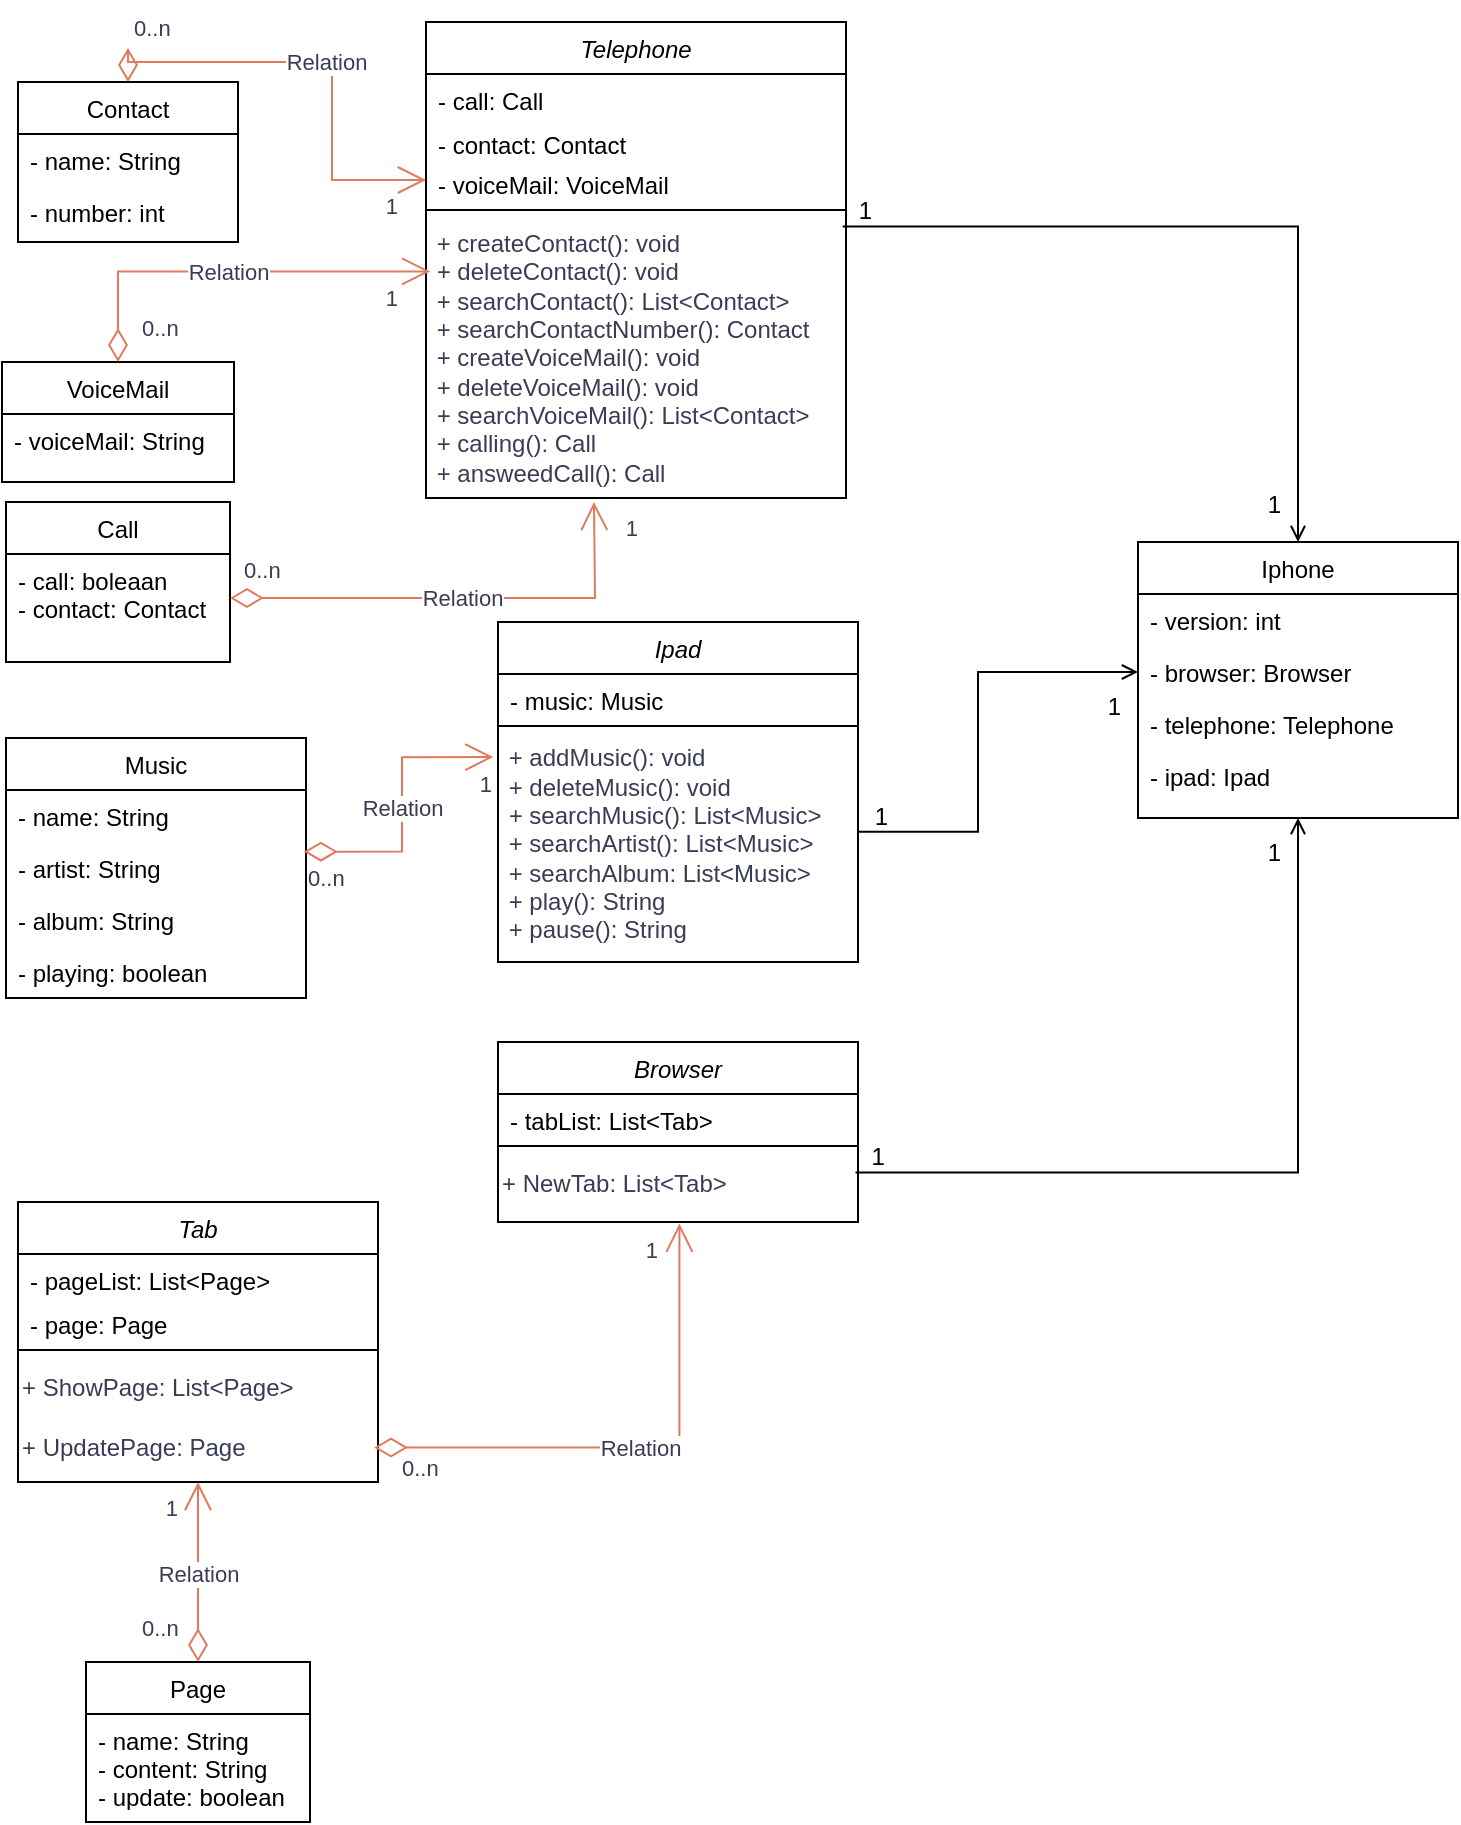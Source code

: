 <mxfile version="21.7.5" type="google">
  <diagram id="C5RBs43oDa-KdzZeNtuy" name="Page-1">
    <mxGraphModel grid="1" page="1" gridSize="10" guides="1" tooltips="1" connect="1" arrows="0" fold="1" pageScale="1" pageWidth="827" pageHeight="1169" math="0" shadow="0">
      <root>
        <mxCell id="WIyWlLk6GJQsqaUBKTNV-0" />
        <mxCell id="WIyWlLk6GJQsqaUBKTNV-1" parent="WIyWlLk6GJQsqaUBKTNV-0" />
        <mxCell id="zkfFHV4jXpPFQw0GAbJ--0" value="Telephone" style="swimlane;fontStyle=2;align=center;verticalAlign=top;childLayout=stackLayout;horizontal=1;startSize=26;horizontalStack=0;resizeParent=1;resizeLast=0;collapsible=1;marginBottom=0;rounded=0;shadow=0;strokeWidth=1;" vertex="1" parent="WIyWlLk6GJQsqaUBKTNV-1">
          <mxGeometry x="224" y="10" width="210" height="238" as="geometry">
            <mxRectangle x="230" y="140" width="160" height="26" as="alternateBounds" />
          </mxGeometry>
        </mxCell>
        <mxCell id="Zyvz04EC9BIhKf1pOCTR-33" value="- call: Call" style="text;align=left;verticalAlign=top;spacingLeft=4;spacingRight=4;overflow=hidden;rotatable=0;points=[[0,0.5],[1,0.5]];portConstraint=eastwest;" vertex="1" parent="zkfFHV4jXpPFQw0GAbJ--0">
          <mxGeometry y="26" width="210" height="22" as="geometry" />
        </mxCell>
        <mxCell id="zkfFHV4jXpPFQw0GAbJ--1" value="- contact: Contact" style="text;align=left;verticalAlign=top;spacingLeft=4;spacingRight=4;overflow=hidden;rotatable=0;points=[[0,0.5],[1,0.5]];portConstraint=eastwest;" vertex="1" parent="zkfFHV4jXpPFQw0GAbJ--0">
          <mxGeometry y="48" width="210" height="20" as="geometry" />
        </mxCell>
        <mxCell id="zkfFHV4jXpPFQw0GAbJ--5" value="- voiceMail: VoiceMail" style="text;align=left;verticalAlign=top;spacingLeft=4;spacingRight=4;overflow=hidden;rotatable=0;points=[[0,0.5],[1,0.5]];portConstraint=eastwest;" vertex="1" parent="zkfFHV4jXpPFQw0GAbJ--0">
          <mxGeometry y="68" width="210" height="22" as="geometry" />
        </mxCell>
        <mxCell id="zkfFHV4jXpPFQw0GAbJ--4" value="" style="line;html=1;strokeWidth=1;align=left;verticalAlign=middle;spacingTop=-1;spacingLeft=3;spacingRight=3;rotatable=0;labelPosition=right;points=[];portConstraint=eastwest;" vertex="1" parent="zkfFHV4jXpPFQw0GAbJ--0">
          <mxGeometry y="90" width="210" height="8" as="geometry" />
        </mxCell>
        <mxCell id="Zyvz04EC9BIhKf1pOCTR-34" value="&amp;nbsp;+ createContact(): void&lt;br&gt;&amp;nbsp;+ deleteContact(): void&lt;br&gt;&lt;div style=&quot;&quot;&gt;&lt;span style=&quot;background-color: initial;&quot;&gt;&amp;nbsp;+ searchContact(): List&amp;lt;Contact&amp;gt;&lt;/span&gt;&lt;/div&gt;&lt;div style=&quot;&quot;&gt;&amp;nbsp;+&amp;nbsp;searchContactNumber(): Contact&lt;/div&gt;&lt;div style=&quot;&quot;&gt;&amp;nbsp;+ createVoiceMail(): void&lt;/div&gt;&lt;div style=&quot;&quot;&gt;&amp;nbsp;+ deleteVoiceMail(): void&lt;/div&gt;&lt;div style=&quot;&quot;&gt;&amp;nbsp;+ searchVoiceMail(): List&amp;lt;Contact&amp;gt;&lt;/div&gt;&lt;div style=&quot;&quot;&gt;&amp;nbsp;+ calling(): Call&lt;/div&gt;&lt;div style=&quot;&quot;&gt;&amp;nbsp;+ answeedCall(): Call&lt;/div&gt;" style="text;html=1;align=left;verticalAlign=middle;resizable=0;points=[];autosize=1;strokeColor=none;fillColor=none;fontColor=#393C56;" vertex="1" parent="zkfFHV4jXpPFQw0GAbJ--0">
          <mxGeometry y="98" width="210" height="140" as="geometry" />
        </mxCell>
        <mxCell id="zkfFHV4jXpPFQw0GAbJ--6" value="Contact" style="swimlane;fontStyle=0;align=center;verticalAlign=top;childLayout=stackLayout;horizontal=1;startSize=26;horizontalStack=0;resizeParent=1;resizeLast=0;collapsible=1;marginBottom=0;rounded=0;shadow=0;strokeWidth=1;" vertex="1" parent="WIyWlLk6GJQsqaUBKTNV-1">
          <mxGeometry x="20" y="40" width="110" height="80" as="geometry">
            <mxRectangle x="120" y="360" width="160" height="26" as="alternateBounds" />
          </mxGeometry>
        </mxCell>
        <mxCell id="zkfFHV4jXpPFQw0GAbJ--7" value="- name: String" style="text;align=left;verticalAlign=top;spacingLeft=4;spacingRight=4;overflow=hidden;rotatable=0;points=[[0,0.5],[1,0.5]];portConstraint=eastwest;" vertex="1" parent="zkfFHV4jXpPFQw0GAbJ--6">
          <mxGeometry y="26" width="110" height="26" as="geometry" />
        </mxCell>
        <mxCell id="zkfFHV4jXpPFQw0GAbJ--8" value="- number: int" style="text;align=left;verticalAlign=top;spacingLeft=4;spacingRight=4;overflow=hidden;rotatable=0;points=[[0,0.5],[1,0.5]];portConstraint=eastwest;rounded=0;shadow=0;html=0;" vertex="1" parent="zkfFHV4jXpPFQw0GAbJ--6">
          <mxGeometry y="52" width="110" height="26" as="geometry" />
        </mxCell>
        <mxCell id="zkfFHV4jXpPFQw0GAbJ--13" value="VoiceMail" style="swimlane;fontStyle=0;align=center;verticalAlign=top;childLayout=stackLayout;horizontal=1;startSize=26;horizontalStack=0;resizeParent=1;resizeLast=0;collapsible=1;marginBottom=0;rounded=0;shadow=0;strokeWidth=1;" vertex="1" parent="WIyWlLk6GJQsqaUBKTNV-1">
          <mxGeometry x="12" y="180" width="116" height="60" as="geometry">
            <mxRectangle x="340" y="380" width="170" height="26" as="alternateBounds" />
          </mxGeometry>
        </mxCell>
        <mxCell id="zkfFHV4jXpPFQw0GAbJ--14" value="- voiceMail: String" style="text;align=left;verticalAlign=top;spacingLeft=4;spacingRight=4;overflow=hidden;rotatable=0;points=[[0,0.5],[1,0.5]];portConstraint=eastwest;" vertex="1" parent="zkfFHV4jXpPFQw0GAbJ--13">
          <mxGeometry y="26" width="116" height="26" as="geometry" />
        </mxCell>
        <mxCell id="zkfFHV4jXpPFQw0GAbJ--17" value="Iphone" style="swimlane;fontStyle=0;align=center;verticalAlign=top;childLayout=stackLayout;horizontal=1;startSize=26;horizontalStack=0;resizeParent=1;resizeLast=0;collapsible=1;marginBottom=0;rounded=0;shadow=0;strokeWidth=1;" vertex="1" parent="WIyWlLk6GJQsqaUBKTNV-1">
          <mxGeometry x="580" y="270" width="160" height="138" as="geometry">
            <mxRectangle x="550" y="140" width="160" height="26" as="alternateBounds" />
          </mxGeometry>
        </mxCell>
        <mxCell id="zkfFHV4jXpPFQw0GAbJ--18" value="- version: int" style="text;align=left;verticalAlign=top;spacingLeft=4;spacingRight=4;overflow=hidden;rotatable=0;points=[[0,0.5],[1,0.5]];portConstraint=eastwest;" vertex="1" parent="zkfFHV4jXpPFQw0GAbJ--17">
          <mxGeometry y="26" width="160" height="26" as="geometry" />
        </mxCell>
        <mxCell id="zkfFHV4jXpPFQw0GAbJ--19" value="- browser: Browser" style="text;align=left;verticalAlign=top;spacingLeft=4;spacingRight=4;overflow=hidden;rotatable=0;points=[[0,0.5],[1,0.5]];portConstraint=eastwest;rounded=0;shadow=0;html=0;" vertex="1" parent="zkfFHV4jXpPFQw0GAbJ--17">
          <mxGeometry y="52" width="160" height="26" as="geometry" />
        </mxCell>
        <mxCell id="zkfFHV4jXpPFQw0GAbJ--20" value="- telephone: Telephone" style="text;align=left;verticalAlign=top;spacingLeft=4;spacingRight=4;overflow=hidden;rotatable=0;points=[[0,0.5],[1,0.5]];portConstraint=eastwest;rounded=0;shadow=0;html=0;" vertex="1" parent="zkfFHV4jXpPFQw0GAbJ--17">
          <mxGeometry y="78" width="160" height="26" as="geometry" />
        </mxCell>
        <mxCell id="zkfFHV4jXpPFQw0GAbJ--21" value="- ipad: Ipad" style="text;align=left;verticalAlign=top;spacingLeft=4;spacingRight=4;overflow=hidden;rotatable=0;points=[[0,0.5],[1,0.5]];portConstraint=eastwest;rounded=0;shadow=0;html=0;" vertex="1" parent="zkfFHV4jXpPFQw0GAbJ--17">
          <mxGeometry y="104" width="160" height="26" as="geometry" />
        </mxCell>
        <mxCell id="Zyvz04EC9BIhKf1pOCTR-12" value="Call" style="swimlane;fontStyle=0;align=center;verticalAlign=top;childLayout=stackLayout;horizontal=1;startSize=26;horizontalStack=0;resizeParent=1;resizeLast=0;collapsible=1;marginBottom=0;rounded=0;shadow=0;strokeWidth=1;" vertex="1" parent="WIyWlLk6GJQsqaUBKTNV-1">
          <mxGeometry x="14" y="250" width="112" height="80" as="geometry">
            <mxRectangle x="340" y="380" width="170" height="26" as="alternateBounds" />
          </mxGeometry>
        </mxCell>
        <mxCell id="Zyvz04EC9BIhKf1pOCTR-13" value="- call: boleaan&#xa;- contact: Contact" style="text;align=left;verticalAlign=top;spacingLeft=4;spacingRight=4;overflow=hidden;rotatable=0;points=[[0,0.5],[1,0.5]];portConstraint=eastwest;" vertex="1" parent="Zyvz04EC9BIhKf1pOCTR-12">
          <mxGeometry y="26" width="112" height="44" as="geometry" />
        </mxCell>
        <mxCell id="Zyvz04EC9BIhKf1pOCTR-21" value="Relation" style="endArrow=open;html=1;endSize=12;startArrow=diamondThin;startSize=14;startFill=0;edgeStyle=orthogonalEdgeStyle;rounded=0;strokeColor=#E07A5F;fontColor=#393C56;fillColor=#F2CC8F;exitX=0.5;exitY=0;exitDx=0;exitDy=0;entryX=0;entryY=0.5;entryDx=0;entryDy=0;" edge="1" parent="WIyWlLk6GJQsqaUBKTNV-1" source="zkfFHV4jXpPFQw0GAbJ--6" target="zkfFHV4jXpPFQw0GAbJ--5">
          <mxGeometry relative="1" as="geometry">
            <mxPoint x="34" y="100" as="sourcePoint" />
            <mxPoint x="160" y="100" as="targetPoint" />
          </mxGeometry>
        </mxCell>
        <mxCell id="Zyvz04EC9BIhKf1pOCTR-22" value="0..n" style="edgeLabel;resizable=0;html=1;align=left;verticalAlign=top;strokeColor=#E07A5F;fontColor=#393C56;fillColor=#F2CC8F;" connectable="0" vertex="1" parent="Zyvz04EC9BIhKf1pOCTR-21">
          <mxGeometry x="-1" relative="1" as="geometry">
            <mxPoint x="1" y="-40" as="offset" />
          </mxGeometry>
        </mxCell>
        <mxCell id="Zyvz04EC9BIhKf1pOCTR-23" value="1" style="edgeLabel;resizable=0;html=1;align=right;verticalAlign=top;strokeColor=#E07A5F;fontColor=#393C56;fillColor=#F2CC8F;" connectable="0" vertex="1" parent="Zyvz04EC9BIhKf1pOCTR-21">
          <mxGeometry x="1" relative="1" as="geometry">
            <mxPoint x="-14" as="offset" />
          </mxGeometry>
        </mxCell>
        <mxCell id="Zyvz04EC9BIhKf1pOCTR-27" value="Relation" style="endArrow=open;html=1;endSize=12;startArrow=diamondThin;startSize=14;startFill=0;edgeStyle=orthogonalEdgeStyle;rounded=0;strokeColor=#E07A5F;fontColor=#393C56;fillColor=#F2CC8F;" edge="1" parent="WIyWlLk6GJQsqaUBKTNV-1" source="Zyvz04EC9BIhKf1pOCTR-13">
          <mxGeometry relative="1" as="geometry">
            <mxPoint x="109" y="260" as="sourcePoint" />
            <mxPoint x="308" y="250" as="targetPoint" />
          </mxGeometry>
        </mxCell>
        <mxCell id="Zyvz04EC9BIhKf1pOCTR-28" value="0..n" style="edgeLabel;resizable=0;html=1;align=left;verticalAlign=top;strokeColor=#E07A5F;fontColor=#393C56;fillColor=#F2CC8F;" connectable="0" vertex="1" parent="Zyvz04EC9BIhKf1pOCTR-27">
          <mxGeometry x="-1" relative="1" as="geometry">
            <mxPoint x="5" y="-27" as="offset" />
          </mxGeometry>
        </mxCell>
        <mxCell id="Zyvz04EC9BIhKf1pOCTR-29" value="1" style="edgeLabel;resizable=0;html=1;align=right;verticalAlign=top;strokeColor=#E07A5F;fontColor=#393C56;fillColor=#F2CC8F;" connectable="0" vertex="1" parent="Zyvz04EC9BIhKf1pOCTR-27">
          <mxGeometry x="1" relative="1" as="geometry">
            <mxPoint x="22" as="offset" />
          </mxGeometry>
        </mxCell>
        <mxCell id="Zyvz04EC9BIhKf1pOCTR-35" value="Ipad" style="swimlane;fontStyle=2;align=center;verticalAlign=top;childLayout=stackLayout;horizontal=1;startSize=26;horizontalStack=0;resizeParent=1;resizeLast=0;collapsible=1;marginBottom=0;rounded=0;shadow=0;strokeWidth=1;" vertex="1" parent="WIyWlLk6GJQsqaUBKTNV-1">
          <mxGeometry x="260" y="310" width="180" height="170" as="geometry">
            <mxRectangle x="230" y="140" width="160" height="26" as="alternateBounds" />
          </mxGeometry>
        </mxCell>
        <mxCell id="Zyvz04EC9BIhKf1pOCTR-36" value="- music: Music" style="text;align=left;verticalAlign=top;spacingLeft=4;spacingRight=4;overflow=hidden;rotatable=0;points=[[0,0.5],[1,0.5]];portConstraint=eastwest;" vertex="1" parent="Zyvz04EC9BIhKf1pOCTR-35">
          <mxGeometry y="26" width="180" height="22" as="geometry" />
        </mxCell>
        <mxCell id="Zyvz04EC9BIhKf1pOCTR-39" value="" style="line;html=1;strokeWidth=1;align=left;verticalAlign=middle;spacingTop=-1;spacingLeft=3;spacingRight=3;rotatable=0;labelPosition=right;points=[];portConstraint=eastwest;" vertex="1" parent="Zyvz04EC9BIhKf1pOCTR-35">
          <mxGeometry y="48" width="180" height="8" as="geometry" />
        </mxCell>
        <mxCell id="Zyvz04EC9BIhKf1pOCTR-40" value="&amp;nbsp;+ addMusic(): void&lt;br&gt;&amp;nbsp;+ deleteMusic(): void&lt;br&gt;&lt;div style=&quot;&quot;&gt;&lt;span style=&quot;background-color: initial;&quot;&gt;&amp;nbsp;+ searchMusic(): List&amp;lt;Music&amp;gt;&lt;/span&gt;&lt;/div&gt;&lt;div style=&quot;&quot;&gt;&amp;nbsp;+&amp;nbsp;searchArtist(): List&amp;lt;Music&amp;gt;&lt;/div&gt;&lt;div style=&quot;&quot;&gt;&amp;nbsp;+ searchAlbum: List&amp;lt;Music&amp;gt;&lt;/div&gt;&lt;div style=&quot;&quot;&gt;&lt;span style=&quot;background-color: initial;&quot;&gt;&amp;nbsp;+ play(): String&lt;/span&gt;&lt;/div&gt;&lt;div style=&quot;&quot;&gt;&amp;nbsp;+ pause(): String&lt;/div&gt;" style="text;html=1;align=left;verticalAlign=middle;resizable=0;points=[];autosize=1;strokeColor=none;fillColor=none;fontColor=#393C56;" vertex="1" parent="Zyvz04EC9BIhKf1pOCTR-35">
          <mxGeometry y="56" width="180" height="110" as="geometry" />
        </mxCell>
        <mxCell id="Zyvz04EC9BIhKf1pOCTR-41" value="Music" style="swimlane;fontStyle=0;align=center;verticalAlign=top;childLayout=stackLayout;horizontal=1;startSize=26;horizontalStack=0;resizeParent=1;resizeLast=0;collapsible=1;marginBottom=0;rounded=0;shadow=0;strokeWidth=1;" vertex="1" parent="WIyWlLk6GJQsqaUBKTNV-1">
          <mxGeometry x="14" y="368" width="150" height="130" as="geometry">
            <mxRectangle x="120" y="360" width="160" height="26" as="alternateBounds" />
          </mxGeometry>
        </mxCell>
        <mxCell id="Zyvz04EC9BIhKf1pOCTR-42" value="- name: String" style="text;align=left;verticalAlign=top;spacingLeft=4;spacingRight=4;overflow=hidden;rotatable=0;points=[[0,0.5],[1,0.5]];portConstraint=eastwest;" vertex="1" parent="Zyvz04EC9BIhKf1pOCTR-41">
          <mxGeometry y="26" width="150" height="26" as="geometry" />
        </mxCell>
        <mxCell id="Zyvz04EC9BIhKf1pOCTR-43" value="- artist: String" style="text;align=left;verticalAlign=top;spacingLeft=4;spacingRight=4;overflow=hidden;rotatable=0;points=[[0,0.5],[1,0.5]];portConstraint=eastwest;rounded=0;shadow=0;html=0;" vertex="1" parent="Zyvz04EC9BIhKf1pOCTR-41">
          <mxGeometry y="52" width="150" height="26" as="geometry" />
        </mxCell>
        <mxCell id="Zyvz04EC9BIhKf1pOCTR-44" value="- album: String" style="text;align=left;verticalAlign=top;spacingLeft=4;spacingRight=4;overflow=hidden;rotatable=0;points=[[0,0.5],[1,0.5]];portConstraint=eastwest;rounded=0;shadow=0;html=0;" vertex="1" parent="Zyvz04EC9BIhKf1pOCTR-41">
          <mxGeometry y="78" width="150" height="26" as="geometry" />
        </mxCell>
        <mxCell id="Zyvz04EC9BIhKf1pOCTR-45" value="- playing: boolean" style="text;align=left;verticalAlign=top;spacingLeft=4;spacingRight=4;overflow=hidden;rotatable=0;points=[[0,0.5],[1,0.5]];portConstraint=eastwest;rounded=0;shadow=0;html=0;" vertex="1" parent="Zyvz04EC9BIhKf1pOCTR-41">
          <mxGeometry y="104" width="150" height="26" as="geometry" />
        </mxCell>
        <mxCell id="Zyvz04EC9BIhKf1pOCTR-63" value="Relation" style="endArrow=open;html=1;endSize=12;startArrow=diamondThin;startSize=14;startFill=0;edgeStyle=orthogonalEdgeStyle;rounded=0;strokeColor=#E07A5F;fontColor=#393C56;fillColor=#F2CC8F;exitX=0.993;exitY=0.186;exitDx=0;exitDy=0;exitPerimeter=0;entryX=-0.013;entryY=0.105;entryDx=0;entryDy=0;entryPerimeter=0;" edge="1" parent="WIyWlLk6GJQsqaUBKTNV-1" source="Zyvz04EC9BIhKf1pOCTR-43" target="Zyvz04EC9BIhKf1pOCTR-40">
          <mxGeometry relative="1" as="geometry">
            <mxPoint x="230" y="530" as="sourcePoint" />
            <mxPoint x="390" y="530" as="targetPoint" />
          </mxGeometry>
        </mxCell>
        <mxCell id="Zyvz04EC9BIhKf1pOCTR-64" value="0..n" style="edgeLabel;resizable=0;html=1;align=left;verticalAlign=top;strokeColor=#E07A5F;fontColor=#393C56;fillColor=#F2CC8F;" connectable="0" vertex="1" parent="Zyvz04EC9BIhKf1pOCTR-63">
          <mxGeometry x="-1" relative="1" as="geometry" />
        </mxCell>
        <mxCell id="Zyvz04EC9BIhKf1pOCTR-65" value="1" style="edgeLabel;resizable=0;html=1;align=right;verticalAlign=top;strokeColor=#E07A5F;fontColor=#393C56;fillColor=#F2CC8F;" connectable="0" vertex="1" parent="Zyvz04EC9BIhKf1pOCTR-63">
          <mxGeometry x="1" relative="1" as="geometry" />
        </mxCell>
        <mxCell id="Zyvz04EC9BIhKf1pOCTR-76" value="Page" style="swimlane;fontStyle=0;align=center;verticalAlign=top;childLayout=stackLayout;horizontal=1;startSize=26;horizontalStack=0;resizeParent=1;resizeLast=0;collapsible=1;marginBottom=0;rounded=0;shadow=0;strokeWidth=1;" vertex="1" parent="WIyWlLk6GJQsqaUBKTNV-1">
          <mxGeometry x="54" y="830" width="112" height="80" as="geometry">
            <mxRectangle x="340" y="380" width="170" height="26" as="alternateBounds" />
          </mxGeometry>
        </mxCell>
        <mxCell id="Zyvz04EC9BIhKf1pOCTR-77" value="- name: String&#xa;- content: String&#xa;- update: boolean" style="text;align=left;verticalAlign=top;spacingLeft=4;spacingRight=4;overflow=hidden;rotatable=0;points=[[0,0.5],[1,0.5]];portConstraint=eastwest;" vertex="1" parent="Zyvz04EC9BIhKf1pOCTR-76">
          <mxGeometry y="26" width="112" height="44" as="geometry" />
        </mxCell>
        <mxCell id="Zyvz04EC9BIhKf1pOCTR-78" value="Tab" style="swimlane;fontStyle=2;align=center;verticalAlign=top;childLayout=stackLayout;horizontal=1;startSize=26;horizontalStack=0;resizeParent=1;resizeLast=0;collapsible=1;marginBottom=0;rounded=0;shadow=0;strokeWidth=1;" vertex="1" parent="WIyWlLk6GJQsqaUBKTNV-1">
          <mxGeometry x="20" y="600" width="180" height="140" as="geometry">
            <mxRectangle x="230" y="140" width="160" height="26" as="alternateBounds" />
          </mxGeometry>
        </mxCell>
        <mxCell id="Zyvz04EC9BIhKf1pOCTR-79" value="- pageList: List&lt;Page&gt;" style="text;align=left;verticalAlign=top;spacingLeft=4;spacingRight=4;overflow=hidden;rotatable=0;points=[[0,0.5],[1,0.5]];portConstraint=eastwest;" vertex="1" parent="Zyvz04EC9BIhKf1pOCTR-78">
          <mxGeometry y="26" width="180" height="22" as="geometry" />
        </mxCell>
        <mxCell id="Zyvz04EC9BIhKf1pOCTR-83" value="- page: Page" style="text;align=left;verticalAlign=top;spacingLeft=4;spacingRight=4;overflow=hidden;rotatable=0;points=[[0,0.5],[1,0.5]];portConstraint=eastwest;" vertex="1" parent="Zyvz04EC9BIhKf1pOCTR-78">
          <mxGeometry y="48" width="180" height="22" as="geometry" />
        </mxCell>
        <mxCell id="Zyvz04EC9BIhKf1pOCTR-80" value="" style="line;html=1;strokeWidth=1;align=left;verticalAlign=middle;spacingTop=-1;spacingLeft=3;spacingRight=3;rotatable=0;labelPosition=right;points=[];portConstraint=eastwest;" vertex="1" parent="Zyvz04EC9BIhKf1pOCTR-78">
          <mxGeometry y="70" width="180" height="8" as="geometry" />
        </mxCell>
        <mxCell id="Zyvz04EC9BIhKf1pOCTR-81" value="+ ShowPage: List&amp;lt;Page&amp;gt;" style="text;html=1;align=left;verticalAlign=middle;resizable=0;points=[];autosize=1;strokeColor=none;fillColor=none;fontColor=#393C56;" vertex="1" parent="Zyvz04EC9BIhKf1pOCTR-78">
          <mxGeometry y="78" width="180" height="30" as="geometry" />
        </mxCell>
        <mxCell id="Zyvz04EC9BIhKf1pOCTR-84" value="+ UpdatePage: Page" style="text;html=1;align=left;verticalAlign=middle;resizable=0;points=[];autosize=1;strokeColor=none;fillColor=none;fontColor=#393C56;" vertex="1" parent="Zyvz04EC9BIhKf1pOCTR-78">
          <mxGeometry y="108" width="180" height="30" as="geometry" />
        </mxCell>
        <mxCell id="Zyvz04EC9BIhKf1pOCTR-85" value="Relation" style="endArrow=open;html=1;endSize=12;startArrow=diamondThin;startSize=14;startFill=0;edgeStyle=orthogonalEdgeStyle;rounded=0;strokeColor=#E07A5F;fontColor=#393C56;fillColor=#F2CC8F;exitX=0.5;exitY=0;exitDx=0;exitDy=0;entryX=0.5;entryY=1;entryDx=0;entryDy=0;" edge="1" parent="WIyWlLk6GJQsqaUBKTNV-1" source="Zyvz04EC9BIhKf1pOCTR-76" target="Zyvz04EC9BIhKf1pOCTR-78">
          <mxGeometry x="-0.008" relative="1" as="geometry">
            <mxPoint x="30" y="750" as="sourcePoint" />
            <mxPoint x="190" y="750" as="targetPoint" />
            <mxPoint as="offset" />
          </mxGeometry>
        </mxCell>
        <mxCell id="Zyvz04EC9BIhKf1pOCTR-86" value="0..n" style="edgeLabel;resizable=0;html=1;align=left;verticalAlign=top;strokeColor=#E07A5F;fontColor=#393C56;fillColor=#F2CC8F;" connectable="0" vertex="1" parent="Zyvz04EC9BIhKf1pOCTR-85">
          <mxGeometry x="-1" relative="1" as="geometry">
            <mxPoint x="-30" y="-30" as="offset" />
          </mxGeometry>
        </mxCell>
        <mxCell id="Zyvz04EC9BIhKf1pOCTR-87" value="1" style="edgeLabel;resizable=0;html=1;align=right;verticalAlign=top;strokeColor=#E07A5F;fontColor=#393C56;fillColor=#F2CC8F;" connectable="0" vertex="1" parent="Zyvz04EC9BIhKf1pOCTR-85">
          <mxGeometry x="1" relative="1" as="geometry">
            <mxPoint x="-10" as="offset" />
          </mxGeometry>
        </mxCell>
        <mxCell id="Zyvz04EC9BIhKf1pOCTR-88" value="" style="endArrow=open;shadow=0;strokeWidth=1;rounded=0;endFill=1;edgeStyle=elbowEdgeStyle;elbow=horizontal;exitX=0.993;exitY=0.307;exitDx=0;exitDy=0;exitPerimeter=0;entryX=0.5;entryY=1;entryDx=0;entryDy=0;" edge="1" parent="WIyWlLk6GJQsqaUBKTNV-1" source="Zyvz04EC9BIhKf1pOCTR-105" target="zkfFHV4jXpPFQw0GAbJ--17">
          <mxGeometry x="0.5" y="41" relative="1" as="geometry">
            <mxPoint x="440" y="605" as="sourcePoint" />
            <mxPoint x="609.2" y="387.998" as="targetPoint" />
            <mxPoint x="-40" y="32" as="offset" />
            <Array as="points">
              <mxPoint x="660" y="520" />
            </Array>
          </mxGeometry>
        </mxCell>
        <mxCell id="Zyvz04EC9BIhKf1pOCTR-89" value="1" style="resizable=0;align=left;verticalAlign=bottom;labelBackgroundColor=none;fontSize=12;" connectable="0" vertex="1" parent="Zyvz04EC9BIhKf1pOCTR-88">
          <mxGeometry x="-1" relative="1" as="geometry">
            <mxPoint x="6" y="1" as="offset" />
          </mxGeometry>
        </mxCell>
        <mxCell id="Zyvz04EC9BIhKf1pOCTR-90" value="1" style="resizable=0;align=right;verticalAlign=bottom;labelBackgroundColor=none;fontSize=12;" connectable="0" vertex="1" parent="Zyvz04EC9BIhKf1pOCTR-88">
          <mxGeometry x="1" relative="1" as="geometry">
            <mxPoint x="-7" y="26" as="offset" />
          </mxGeometry>
        </mxCell>
        <mxCell id="Zyvz04EC9BIhKf1pOCTR-91" value="Relation" style="endArrow=open;html=1;endSize=12;startArrow=diamondThin;startSize=14;startFill=0;edgeStyle=orthogonalEdgeStyle;rounded=0;strokeColor=#E07A5F;fontColor=#393C56;fillColor=#F2CC8F;exitX=0.5;exitY=0;exitDx=0;exitDy=0;entryX=0.01;entryY=0.191;entryDx=0;entryDy=0;entryPerimeter=0;" edge="1" parent="WIyWlLk6GJQsqaUBKTNV-1" source="zkfFHV4jXpPFQw0GAbJ--13" target="Zyvz04EC9BIhKf1pOCTR-34">
          <mxGeometry relative="1" as="geometry">
            <mxPoint x="33" y="140" as="sourcePoint" />
            <mxPoint x="187" y="140" as="targetPoint" />
          </mxGeometry>
        </mxCell>
        <mxCell id="Zyvz04EC9BIhKf1pOCTR-92" value="0..n" style="edgeLabel;resizable=0;html=1;align=left;verticalAlign=top;strokeColor=#E07A5F;fontColor=#393C56;fillColor=#F2CC8F;" connectable="0" vertex="1" parent="Zyvz04EC9BIhKf1pOCTR-91">
          <mxGeometry x="-1" relative="1" as="geometry">
            <mxPoint x="10" y="-30" as="offset" />
          </mxGeometry>
        </mxCell>
        <mxCell id="Zyvz04EC9BIhKf1pOCTR-93" value="1" style="edgeLabel;resizable=0;html=1;align=right;verticalAlign=top;strokeColor=#E07A5F;fontColor=#393C56;fillColor=#F2CC8F;" connectable="0" vertex="1" parent="Zyvz04EC9BIhKf1pOCTR-91">
          <mxGeometry x="1" relative="1" as="geometry">
            <mxPoint x="-16" as="offset" />
          </mxGeometry>
        </mxCell>
        <mxCell id="Zyvz04EC9BIhKf1pOCTR-98" value="Relation" style="endArrow=open;html=1;endSize=12;startArrow=diamondThin;startSize=14;startFill=0;edgeStyle=orthogonalEdgeStyle;rounded=0;strokeColor=#E07A5F;fontColor=#393C56;fillColor=#F2CC8F;exitX=0.989;exitY=0.493;exitDx=0;exitDy=0;exitPerimeter=0;entryX=0.504;entryY=1.16;entryDx=0;entryDy=0;entryPerimeter=0;" edge="1" parent="WIyWlLk6GJQsqaUBKTNV-1" source="Zyvz04EC9BIhKf1pOCTR-84" target="Zyvz04EC9BIhKf1pOCTR-105">
          <mxGeometry relative="1" as="geometry">
            <mxPoint x="254" y="740" as="sourcePoint" />
            <mxPoint x="350" y="690" as="targetPoint" />
          </mxGeometry>
        </mxCell>
        <mxCell id="Zyvz04EC9BIhKf1pOCTR-99" value="0..n" style="edgeLabel;resizable=0;html=1;align=left;verticalAlign=top;strokeColor=#E07A5F;fontColor=#393C56;fillColor=#F2CC8F;" connectable="0" vertex="1" parent="Zyvz04EC9BIhKf1pOCTR-98">
          <mxGeometry x="-1" relative="1" as="geometry">
            <mxPoint x="12" y="-3" as="offset" />
          </mxGeometry>
        </mxCell>
        <mxCell id="Zyvz04EC9BIhKf1pOCTR-100" value="1" style="edgeLabel;resizable=0;html=1;align=right;verticalAlign=top;strokeColor=#E07A5F;fontColor=#393C56;fillColor=#F2CC8F;" connectable="0" vertex="1" parent="Zyvz04EC9BIhKf1pOCTR-98">
          <mxGeometry x="1" relative="1" as="geometry">
            <mxPoint x="-10" as="offset" />
          </mxGeometry>
        </mxCell>
        <mxCell id="Zyvz04EC9BIhKf1pOCTR-101" value="Browser" style="swimlane;fontStyle=2;align=center;verticalAlign=top;childLayout=stackLayout;horizontal=1;startSize=26;horizontalStack=0;resizeParent=1;resizeLast=0;collapsible=1;marginBottom=0;rounded=0;shadow=0;strokeWidth=1;" vertex="1" parent="WIyWlLk6GJQsqaUBKTNV-1">
          <mxGeometry x="260" y="520" width="180" height="90" as="geometry">
            <mxRectangle x="230" y="140" width="160" height="26" as="alternateBounds" />
          </mxGeometry>
        </mxCell>
        <mxCell id="Zyvz04EC9BIhKf1pOCTR-102" value="- tabList: List&lt;Tab&gt;" style="text;align=left;verticalAlign=top;spacingLeft=4;spacingRight=4;overflow=hidden;rotatable=0;points=[[0,0.5],[1,0.5]];portConstraint=eastwest;" vertex="1" parent="Zyvz04EC9BIhKf1pOCTR-101">
          <mxGeometry y="26" width="180" height="22" as="geometry" />
        </mxCell>
        <mxCell id="Zyvz04EC9BIhKf1pOCTR-104" value="" style="line;html=1;strokeWidth=1;align=left;verticalAlign=middle;spacingTop=-1;spacingLeft=3;spacingRight=3;rotatable=0;labelPosition=right;points=[];portConstraint=eastwest;" vertex="1" parent="Zyvz04EC9BIhKf1pOCTR-101">
          <mxGeometry y="48" width="180" height="8" as="geometry" />
        </mxCell>
        <mxCell id="Zyvz04EC9BIhKf1pOCTR-105" value="+ NewTab: List&amp;lt;Tab&amp;gt;" style="text;html=1;align=left;verticalAlign=middle;resizable=0;points=[];autosize=1;strokeColor=none;fillColor=none;fontColor=#393C56;" vertex="1" parent="Zyvz04EC9BIhKf1pOCTR-101">
          <mxGeometry y="56" width="180" height="30" as="geometry" />
        </mxCell>
        <mxCell id="Zyvz04EC9BIhKf1pOCTR-107" value="" style="endArrow=open;shadow=0;strokeWidth=1;rounded=0;endFill=1;edgeStyle=elbowEdgeStyle;elbow=horizontal;exitX=1.002;exitY=0.444;exitDx=0;exitDy=0;exitPerimeter=0;entryX=0;entryY=0.5;entryDx=0;entryDy=0;" edge="1" parent="WIyWlLk6GJQsqaUBKTNV-1" source="Zyvz04EC9BIhKf1pOCTR-40" target="zkfFHV4jXpPFQw0GAbJ--19">
          <mxGeometry x="0.5" y="41" relative="1" as="geometry">
            <mxPoint x="449" y="595" as="sourcePoint" />
            <mxPoint x="620" y="418" as="targetPoint" />
            <mxPoint x="-40" y="32" as="offset" />
            <Array as="points">
              <mxPoint x="500" y="410" />
            </Array>
          </mxGeometry>
        </mxCell>
        <mxCell id="Zyvz04EC9BIhKf1pOCTR-108" value="1" style="resizable=0;align=left;verticalAlign=bottom;labelBackgroundColor=none;fontSize=12;" connectable="0" vertex="1" parent="Zyvz04EC9BIhKf1pOCTR-107">
          <mxGeometry x="-1" relative="1" as="geometry">
            <mxPoint x="6" y="1" as="offset" />
          </mxGeometry>
        </mxCell>
        <mxCell id="Zyvz04EC9BIhKf1pOCTR-109" value="1" style="resizable=0;align=right;verticalAlign=bottom;labelBackgroundColor=none;fontSize=12;" connectable="0" vertex="1" parent="Zyvz04EC9BIhKf1pOCTR-107">
          <mxGeometry x="1" relative="1" as="geometry">
            <mxPoint x="-7" y="26" as="offset" />
          </mxGeometry>
        </mxCell>
        <mxCell id="Zyvz04EC9BIhKf1pOCTR-110" value="" style="endArrow=open;shadow=0;strokeWidth=1;rounded=0;endFill=1;edgeStyle=elbowEdgeStyle;elbow=horizontal;exitX=0.992;exitY=0.03;exitDx=0;exitDy=0;exitPerimeter=0;entryX=0.5;entryY=0;entryDx=0;entryDy=0;" edge="1" parent="WIyWlLk6GJQsqaUBKTNV-1" source="Zyvz04EC9BIhKf1pOCTR-34" target="zkfFHV4jXpPFQw0GAbJ--17">
          <mxGeometry x="0.5" y="41" relative="1" as="geometry">
            <mxPoint x="500" y="177" as="sourcePoint" />
            <mxPoint x="671" as="targetPoint" />
            <mxPoint x="-40" y="32" as="offset" />
            <Array as="points">
              <mxPoint x="660" y="110" />
            </Array>
          </mxGeometry>
        </mxCell>
        <mxCell id="Zyvz04EC9BIhKf1pOCTR-111" value="1" style="resizable=0;align=left;verticalAlign=bottom;labelBackgroundColor=none;fontSize=12;" connectable="0" vertex="1" parent="Zyvz04EC9BIhKf1pOCTR-110">
          <mxGeometry x="-1" relative="1" as="geometry">
            <mxPoint x="6" y="1" as="offset" />
          </mxGeometry>
        </mxCell>
        <mxCell id="Zyvz04EC9BIhKf1pOCTR-112" value="1" style="resizable=0;align=right;verticalAlign=bottom;labelBackgroundColor=none;fontSize=12;" connectable="0" vertex="1" parent="Zyvz04EC9BIhKf1pOCTR-110">
          <mxGeometry x="1" relative="1" as="geometry">
            <mxPoint x="-7" y="-10" as="offset" />
          </mxGeometry>
        </mxCell>
      </root>
    </mxGraphModel>
  </diagram>
</mxfile>
